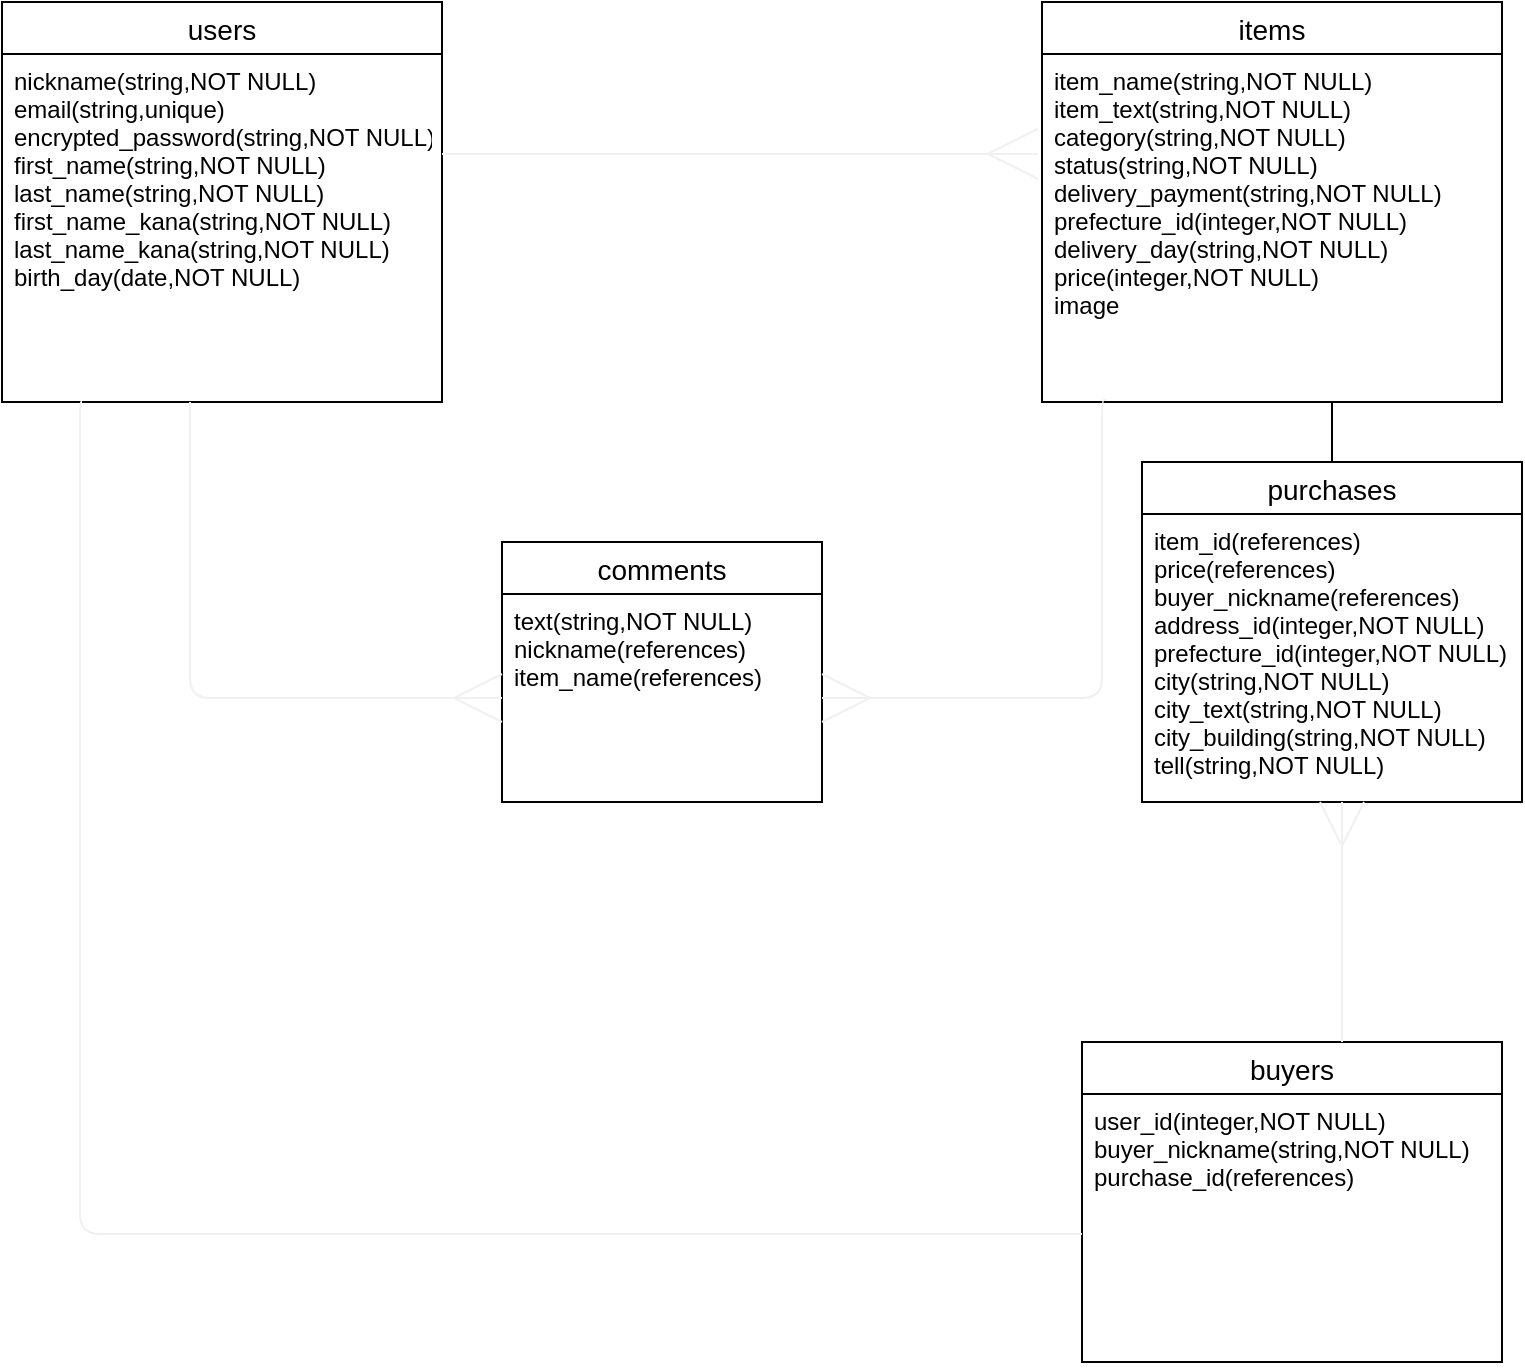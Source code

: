 <mxfile>
    <diagram id="LbdEKQcAAY_fXu1rP9ZH" name="ページ1">
        <mxGraphModel dx="305" dy="860" grid="1" gridSize="10" guides="1" tooltips="1" connect="1" arrows="1" fold="1" page="1" pageScale="1" pageWidth="850" pageHeight="1100" math="0" shadow="0">
            <root>
                <mxCell id="0"/>
                <mxCell id="1" parent="0"/>
                <mxCell id="28" value="users" style="swimlane;fontStyle=0;childLayout=stackLayout;horizontal=1;startSize=26;horizontalStack=0;resizeParent=1;resizeParentMax=0;resizeLast=0;collapsible=1;marginBottom=0;align=center;fontSize=14;" parent="1" vertex="1">
                    <mxGeometry x="40" y="40" width="220" height="200" as="geometry"/>
                </mxCell>
                <mxCell id="29" value="nickname(string,NOT NULL)&#10;email(string,unique)&#10;encrypted_password(string,NOT NULL)&#10;first_name(string,NOT NULL)&#10;last_name(string,NOT NULL)&#10;first_name_kana(string,NOT NULL)&#10;last_name_kana(string,NOT NULL)&#10;birth_day(date,NOT NULL)&#10;" style="text;strokeColor=none;fillColor=none;spacingLeft=4;spacingRight=4;overflow=hidden;rotatable=0;points=[[0,0.5],[1,0.5]];portConstraint=eastwest;fontSize=12;" parent="28" vertex="1">
                    <mxGeometry y="26" width="220" height="174" as="geometry"/>
                </mxCell>
                <mxCell id="32" value="items" style="swimlane;fontStyle=0;childLayout=stackLayout;horizontal=1;startSize=26;horizontalStack=0;resizeParent=1;resizeParentMax=0;resizeLast=0;collapsible=1;marginBottom=0;align=center;fontSize=14;" parent="1" vertex="1">
                    <mxGeometry x="560" y="40" width="230" height="200" as="geometry"/>
                </mxCell>
                <mxCell id="33" value="item_name(string,NOT NULL)&#10;item_text(string,NOT NULL)&#10;category(string,NOT NULL)&#10;status(string,NOT NULL)&#10;delivery_payment(string,NOT NULL)&#10;prefecture_id(integer,NOT NULL)&#10;delivery_day(string,NOT NULL)&#10;price(integer,NOT NULL)&#10;image" style="text;strokeColor=none;fillColor=none;spacingLeft=4;spacingRight=4;overflow=hidden;rotatable=0;points=[[0,0.5],[1,0.5]];portConstraint=eastwest;fontSize=12;" parent="32" vertex="1">
                    <mxGeometry y="26" width="230" height="174" as="geometry"/>
                </mxCell>
                <mxCell id="38" value="" style="edgeStyle=entityRelationEdgeStyle;fontSize=13;html=1;endArrow=ERmany;endFill=0;entryX=-0.009;entryY=0.287;entryDx=0;entryDy=0;strokeWidth=1;strokeColor=#F0F0F0;jumpSize=5;endSize=23;targetPerimeterSpacing=0;rounded=1;startSize=6;sourcePerimeterSpacing=0;entryPerimeter=0;" parent="1" target="33" edge="1">
                    <mxGeometry width="100" height="100" relative="1" as="geometry">
                        <mxPoint x="260" y="116" as="sourcePoint"/>
                        <mxPoint x="300" y="60" as="targetPoint"/>
                    </mxGeometry>
                </mxCell>
                <mxCell id="56" value="" style="line;strokeWidth=1;rotatable=0;dashed=0;labelPosition=right;align=left;verticalAlign=middle;spacingTop=0;spacingLeft=6;points=[];portConstraint=eastwest;fontSize=13;direction=south;" parent="1" vertex="1">
                    <mxGeometry x="700" y="240" width="10" height="30" as="geometry"/>
                </mxCell>
                <mxCell id="58" value="comments" style="swimlane;fontStyle=0;childLayout=stackLayout;horizontal=1;startSize=26;horizontalStack=0;resizeParent=1;resizeParentMax=0;resizeLast=0;collapsible=1;marginBottom=0;align=center;fontSize=14;" parent="1" vertex="1">
                    <mxGeometry x="290" y="310" width="160" height="130" as="geometry"/>
                </mxCell>
                <mxCell id="59" value="text(string,NOT NULL)&#10;nickname(references)&#10;item_name(references)" style="text;strokeColor=none;fillColor=none;spacingLeft=4;spacingRight=4;overflow=hidden;rotatable=0;points=[[0,0.5],[1,0.5]];portConstraint=eastwest;fontSize=12;" parent="58" vertex="1">
                    <mxGeometry y="26" width="160" height="104" as="geometry"/>
                </mxCell>
                <mxCell id="63" value="" style="edgeStyle=elbowEdgeStyle;fontSize=12;html=1;endArrow=ERmany;endFill=0;strokeColor=#F0F0F0;strokeWidth=1;endSize=22;entryX=1;entryY=0.5;entryDx=0;entryDy=0;exitX=0.139;exitY=0.994;exitDx=0;exitDy=0;exitPerimeter=0;" parent="1" source="33" target="59" edge="1">
                    <mxGeometry width="100" height="100" relative="1" as="geometry">
                        <mxPoint x="590" y="160" as="sourcePoint"/>
                        <mxPoint x="452.08" y="369" as="targetPoint"/>
                        <Array as="points">
                            <mxPoint x="590" y="280"/>
                        </Array>
                    </mxGeometry>
                </mxCell>
                <mxCell id="64" value="" style="edgeStyle=elbowEdgeStyle;fontSize=12;html=1;endArrow=ERmany;endFill=0;strokeColor=#F0F0F0;strokeWidth=1;endSize=22;entryX=0;entryY=0.5;entryDx=0;entryDy=0;" parent="1" target="59" edge="1">
                    <mxGeometry width="100" height="100" relative="1" as="geometry">
                        <mxPoint x="134" y="240" as="sourcePoint"/>
                        <mxPoint x="230" y="390" as="targetPoint"/>
                        <Array as="points">
                            <mxPoint x="134" y="320"/>
                        </Array>
                    </mxGeometry>
                </mxCell>
                <mxCell id="66" value="purchases" style="swimlane;fontStyle=0;childLayout=stackLayout;horizontal=1;startSize=26;horizontalStack=0;resizeParent=1;resizeParentMax=0;resizeLast=0;collapsible=1;marginBottom=0;align=center;fontSize=14;strokeWidth=1;" parent="1" vertex="1">
                    <mxGeometry x="610" y="270" width="190" height="170" as="geometry"/>
                </mxCell>
                <mxCell id="84" value="item_id(references)&#10;price(references)&#10;buyer_nickname(references)&#10;address_id(integer,NOT NULL)&#10;prefecture_id(integer,NOT NULL)&#10;city(string,NOT NULL)&#10;city_text(string,NOT NULL)&#10;city_building(string,NOT NULL)&#10;tell(string,NOT NULL)&#10;" style="text;strokeColor=none;fillColor=none;spacingLeft=4;spacingRight=4;overflow=hidden;rotatable=0;points=[[0,0.5],[1,0.5]];portConstraint=eastwest;fontSize=12;" parent="66" vertex="1">
                    <mxGeometry y="26" width="190" height="144" as="geometry"/>
                </mxCell>
                <mxCell id="85" value="buyers" style="swimlane;fontStyle=0;childLayout=stackLayout;horizontal=1;startSize=26;horizontalStack=0;resizeParent=1;resizeParentMax=0;resizeLast=0;collapsible=1;marginBottom=0;align=center;fontSize=14;strokeWidth=1;" parent="1" vertex="1">
                    <mxGeometry x="580" y="560" width="210" height="160" as="geometry"/>
                </mxCell>
                <mxCell id="86" value="user_id(integer,NOT NULL)&#10;buyer_nickname(string,NOT NULL)&#10;purchase_id(references)" style="text;strokeColor=none;fillColor=none;spacingLeft=4;spacingRight=4;overflow=hidden;rotatable=0;points=[[0,0.5],[1,0.5]];portConstraint=eastwest;fontSize=12;" parent="85" vertex="1">
                    <mxGeometry y="26" width="210" height="134" as="geometry"/>
                </mxCell>
                <mxCell id="96" value="" style="edgeStyle=elbowEdgeStyle;fontSize=12;html=1;endArrow=none;endFill=0;strokeColor=#F0F0F0;strokeWidth=1;endSize=23;" parent="1" edge="1">
                    <mxGeometry width="100" height="100" relative="1" as="geometry">
                        <mxPoint x="80" y="240" as="sourcePoint"/>
                        <mxPoint x="580" y="656" as="targetPoint"/>
                        <Array as="points">
                            <mxPoint x="79" y="450"/>
                        </Array>
                    </mxGeometry>
                </mxCell>
                <mxCell id="97" value="" style="edgeStyle=orthogonalEdgeStyle;fontSize=12;html=1;endArrow=ERmany;strokeColor=#F0F0F0;strokeWidth=1;exitX=0.619;exitY=0;exitDx=0;exitDy=0;exitPerimeter=0;endSize=20;" edge="1" parent="1" source="85">
                    <mxGeometry width="100" height="100" relative="1" as="geometry">
                        <mxPoint x="620" y="510" as="sourcePoint"/>
                        <mxPoint x="710" y="440" as="targetPoint"/>
                    </mxGeometry>
                </mxCell>
            </root>
        </mxGraphModel>
    </diagram>
</mxfile>